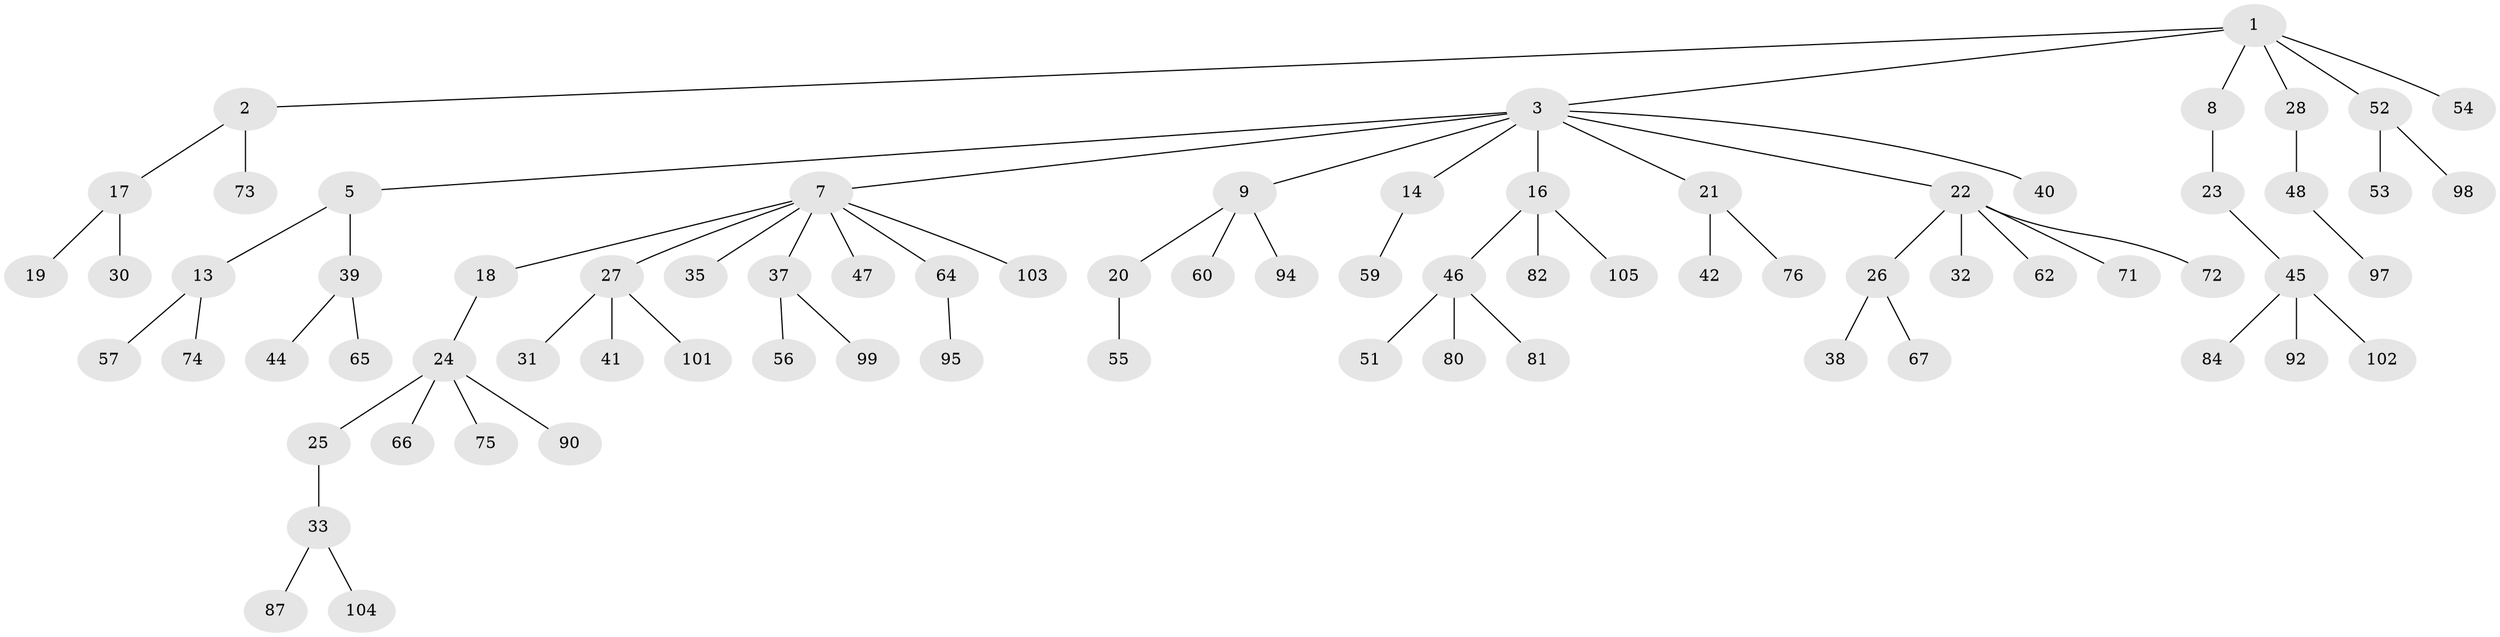 // Generated by graph-tools (version 1.1) at 2025/24/03/03/25 07:24:05]
// undirected, 75 vertices, 74 edges
graph export_dot {
graph [start="1"]
  node [color=gray90,style=filled];
  1 [super="+4"];
  2 [super="+91"];
  3 [super="+6"];
  5 [super="+10"];
  7 [super="+12"];
  8 [super="+11"];
  9 [super="+15"];
  13 [super="+43"];
  14 [super="+106"];
  16 [super="+63"];
  17 [super="+29"];
  18 [super="+86"];
  19;
  20;
  21;
  22 [super="+70"];
  23 [super="+78"];
  24 [super="+36"];
  25;
  26 [super="+50"];
  27 [super="+34"];
  28;
  30 [super="+89"];
  31;
  32;
  33 [super="+69"];
  35;
  37;
  38;
  39 [super="+100"];
  40;
  41 [super="+83"];
  42 [super="+93"];
  44;
  45 [super="+58"];
  46 [super="+49"];
  47;
  48 [super="+68"];
  51;
  52 [super="+77"];
  53;
  54;
  55 [super="+61"];
  56;
  57;
  59;
  60 [super="+96"];
  62;
  64 [super="+85"];
  65;
  66;
  67;
  71;
  72;
  73;
  74;
  75 [super="+79"];
  76;
  80;
  81 [super="+88"];
  82;
  84;
  87;
  90;
  92;
  94;
  95;
  97;
  98;
  99;
  101;
  102;
  103;
  104;
  105;
  1 -- 2;
  1 -- 3;
  1 -- 8;
  1 -- 54;
  1 -- 28;
  1 -- 52;
  2 -- 17;
  2 -- 73;
  3 -- 5;
  3 -- 14;
  3 -- 16;
  3 -- 22;
  3 -- 21;
  3 -- 7;
  3 -- 40;
  3 -- 9;
  5 -- 39;
  5 -- 13;
  7 -- 18;
  7 -- 35;
  7 -- 64;
  7 -- 103;
  7 -- 47;
  7 -- 27;
  7 -- 37;
  8 -- 23;
  9 -- 20;
  9 -- 60;
  9 -- 94;
  13 -- 57;
  13 -- 74;
  14 -- 59;
  16 -- 46;
  16 -- 82;
  16 -- 105;
  17 -- 19;
  17 -- 30;
  18 -- 24;
  20 -- 55;
  21 -- 42;
  21 -- 76;
  22 -- 26;
  22 -- 32;
  22 -- 62;
  22 -- 71;
  22 -- 72;
  23 -- 45;
  24 -- 25;
  24 -- 66;
  24 -- 75;
  24 -- 90;
  25 -- 33;
  26 -- 38;
  26 -- 67;
  27 -- 31;
  27 -- 41;
  27 -- 101;
  28 -- 48;
  33 -- 87;
  33 -- 104;
  37 -- 56;
  37 -- 99;
  39 -- 44;
  39 -- 65;
  45 -- 102;
  45 -- 84;
  45 -- 92;
  46 -- 80;
  46 -- 81;
  46 -- 51;
  48 -- 97;
  52 -- 53;
  52 -- 98;
  64 -- 95;
}
